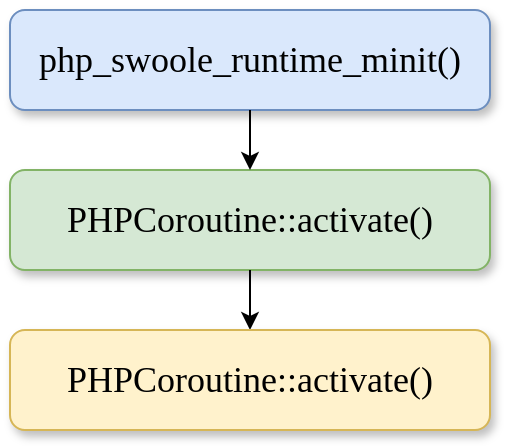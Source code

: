 <mxfile version="14.8.0" type="github">
  <diagram id="xvSNXtXD1GJoViZldcHa" name="Page-1">
    <mxGraphModel dx="1298" dy="834" grid="1" gridSize="10" guides="1" tooltips="1" connect="1" arrows="1" fold="1" page="1" pageScale="1" pageWidth="827" pageHeight="1169" math="0" shadow="0">
      <root>
        <mxCell id="0" />
        <mxCell id="1" parent="0" />
        <mxCell id="V7z8TSo9skK1t5681iLd-4" value="" style="group;rounded=0;glass=0;sketch=0;shadow=0;" parent="1" vertex="1" connectable="0">
          <mxGeometry x="60" y="80" width="240" height="50" as="geometry" />
        </mxCell>
        <mxCell id="ISG_djN0Bw56h7QEPoc2-1" value="" style="rounded=1;whiteSpace=wrap;html=1;fillColor=#dae8fc;strokeColor=#6c8ebf;glass=0;shadow=1;sketch=0;" parent="V7z8TSo9skK1t5681iLd-4" vertex="1">
          <mxGeometry width="240" height="50" as="geometry" />
        </mxCell>
        <mxCell id="V7z8TSo9skK1t5681iLd-2" value="&lt;font style=&quot;font-size: 18px&quot;&gt;php_swoole_runtime_minit()&lt;/font&gt;" style="text;html=1;strokeColor=none;fillColor=none;align=center;verticalAlign=middle;whiteSpace=wrap;rounded=0;fontFamily=Times New Roman;" parent="V7z8TSo9skK1t5681iLd-4" vertex="1">
          <mxGeometry x="13.043" y="15" width="213.913" height="20" as="geometry" />
        </mxCell>
        <mxCell id="V7z8TSo9skK1t5681iLd-9" value="" style="group;rounded=0;glass=0;sketch=0;shadow=0;" parent="1" vertex="1" connectable="0">
          <mxGeometry x="60" y="160" width="240" height="50" as="geometry" />
        </mxCell>
        <mxCell id="V7z8TSo9skK1t5681iLd-10" value="" style="rounded=1;whiteSpace=wrap;html=1;fillColor=#d5e8d4;strokeColor=#82b366;glass=0;shadow=1;sketch=0;" parent="V7z8TSo9skK1t5681iLd-9" vertex="1">
          <mxGeometry width="240" height="50" as="geometry" />
        </mxCell>
        <mxCell id="V7z8TSo9skK1t5681iLd-11" value="&lt;span style=&quot;font-size: 18px&quot;&gt;PHPCoroutine::activate()&lt;/span&gt;" style="text;html=1;strokeColor=none;fillColor=none;align=center;verticalAlign=middle;whiteSpace=wrap;rounded=0;fontFamily=Times New Roman;" parent="V7z8TSo9skK1t5681iLd-9" vertex="1">
          <mxGeometry x="13.043" y="15" width="213.913" height="20" as="geometry" />
        </mxCell>
        <mxCell id="V7z8TSo9skK1t5681iLd-12" style="edgeStyle=orthogonalEdgeStyle;rounded=0;orthogonalLoop=1;jettySize=auto;html=1;exitX=0.5;exitY=1;exitDx=0;exitDy=0;entryX=0.5;entryY=0;entryDx=0;entryDy=0;fontFamily=Times New Roman;" parent="1" source="ISG_djN0Bw56h7QEPoc2-1" target="V7z8TSo9skK1t5681iLd-10" edge="1">
          <mxGeometry relative="1" as="geometry" />
        </mxCell>
        <mxCell id="D7lvL-WImjUXsvfAOfAn-5" style="edgeStyle=orthogonalEdgeStyle;rounded=0;orthogonalLoop=1;jettySize=auto;html=1;exitX=0.5;exitY=1;exitDx=0;exitDy=0;entryX=0.5;entryY=0;entryDx=0;entryDy=0;" edge="1" parent="1" source="V7z8TSo9skK1t5681iLd-10" target="D7lvL-WImjUXsvfAOfAn-2">
          <mxGeometry relative="1" as="geometry" />
        </mxCell>
        <mxCell id="D7lvL-WImjUXsvfAOfAn-2" value="" style="rounded=1;whiteSpace=wrap;html=1;fillColor=#fff2cc;strokeColor=#d6b656;glass=0;shadow=1;sketch=0;" vertex="1" parent="1">
          <mxGeometry x="60" y="240" width="240" height="50" as="geometry" />
        </mxCell>
        <mxCell id="D7lvL-WImjUXsvfAOfAn-3" value="&lt;span style=&quot;font-size: 18px&quot;&gt;PHPCoroutine::activate()&lt;/span&gt;" style="text;html=1;strokeColor=none;fillColor=none;align=center;verticalAlign=middle;whiteSpace=wrap;rounded=0;fontFamily=Times New Roman;" vertex="1" parent="1">
          <mxGeometry x="73.043" y="255" width="213.913" height="20" as="geometry" />
        </mxCell>
      </root>
    </mxGraphModel>
  </diagram>
</mxfile>
